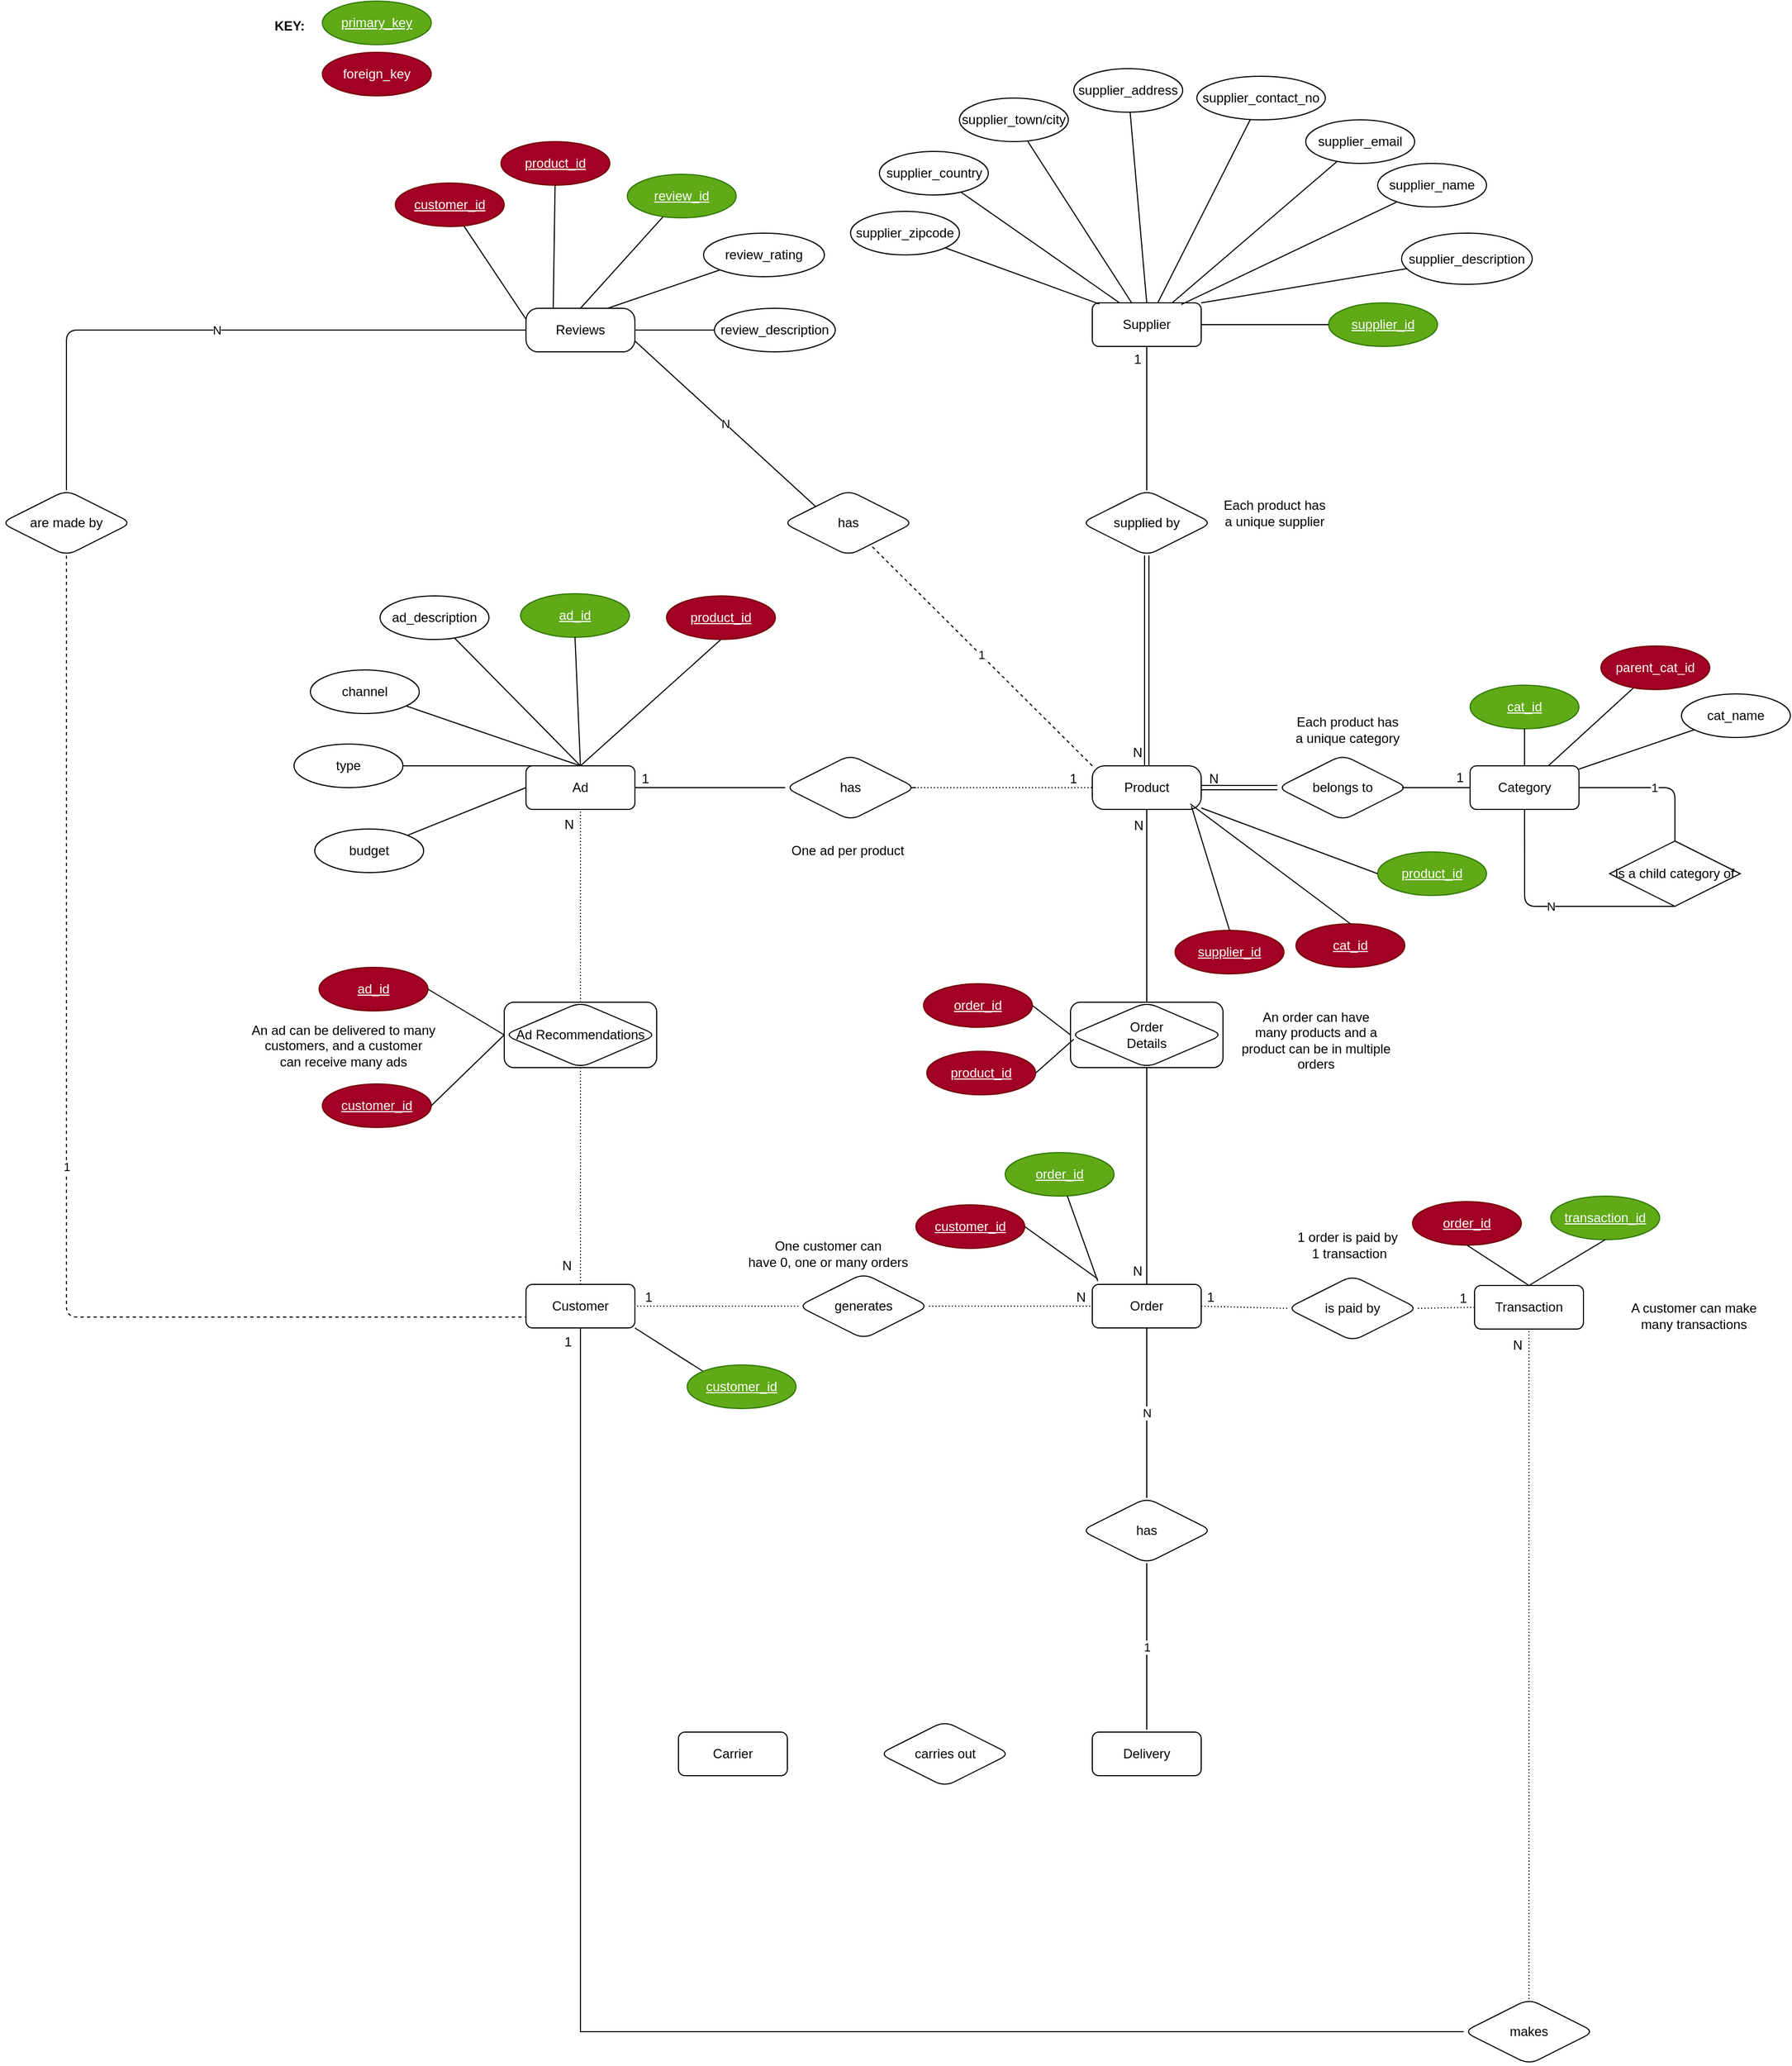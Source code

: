 <mxfile>
    <diagram id="CGE-V-YyImQBMw3J6Rf1" name="Page-1">
        <mxGraphModel dx="1618" dy="1218" grid="0" gridSize="13" guides="1" tooltips="1" connect="1" arrows="1" fold="1" page="0" pageScale="1" pageWidth="827" pageHeight="1169" math="0" shadow="0">
            <root>
                <mxCell id="0"/>
                <mxCell id="1" parent="0"/>
                <mxCell id="2" value="Customer" style="whiteSpace=wrap;html=1;align=center;rounded=1;" parent="1" vertex="1">
                    <mxGeometry x="-267" y="866" width="100" height="40" as="geometry"/>
                </mxCell>
                <mxCell id="192" value="1" style="edgeStyle=none;html=1;endArrow=none;endFill=0;exitX=0;exitY=0;exitDx=0;exitDy=0;dashed=1;" edge="1" parent="1" source="3" target="191">
                    <mxGeometry relative="1" as="geometry"/>
                </mxCell>
                <mxCell id="3" value="Product" style="whiteSpace=wrap;html=1;align=center;rounded=1;arcSize=28;" parent="1" vertex="1">
                    <mxGeometry x="253" y="390" width="100" height="40" as="geometry"/>
                </mxCell>
                <mxCell id="4" value="Order" style="whiteSpace=wrap;html=1;align=center;rounded=1;" parent="1" vertex="1">
                    <mxGeometry x="253" y="866" width="100" height="40" as="geometry"/>
                </mxCell>
                <mxCell id="6" value="Transaction" style="whiteSpace=wrap;html=1;align=center;rounded=1;" parent="1" vertex="1">
                    <mxGeometry x="604" y="867" width="100" height="40" as="geometry"/>
                </mxCell>
                <mxCell id="7" value="Supplier" style="whiteSpace=wrap;html=1;align=center;rounded=1;" parent="1" vertex="1">
                    <mxGeometry x="253" y="-35" width="100" height="40" as="geometry"/>
                </mxCell>
                <mxCell id="157" value="N" style="edgeStyle=none;html=1;entryX=0.5;entryY=1;entryDx=0;entryDy=0;endArrow=none;endFill=0;" edge="1" parent="1" source="8" target="155">
                    <mxGeometry relative="1" as="geometry">
                        <Array as="points">
                            <mxPoint x="650" y="519"/>
                        </Array>
                    </mxGeometry>
                </mxCell>
                <mxCell id="8" value="Category" style="whiteSpace=wrap;html=1;align=center;rounded=1;" parent="1" vertex="1">
                    <mxGeometry x="599.9" y="390" width="100" height="40" as="geometry"/>
                </mxCell>
                <mxCell id="9" value="Ad" style="whiteSpace=wrap;html=1;align=center;rounded=1;" parent="1" vertex="1">
                    <mxGeometry x="-267" y="390" width="100" height="40" as="geometry"/>
                </mxCell>
                <mxCell id="10" value="belongs to" style="shape=rhombus;perimeter=rhombusPerimeter;whiteSpace=wrap;html=1;align=center;rounded=1;" parent="1" vertex="1">
                    <mxGeometry x="423" y="380" width="120" height="60" as="geometry"/>
                </mxCell>
                <mxCell id="21" value="" style="endArrow=none;html=1;rounded=1;entryX=0;entryY=0.5;entryDx=0;entryDy=0;exitX=0.953;exitY=0.499;exitDx=0;exitDy=0;exitPerimeter=0;" parent="1" source="10" target="8" edge="1">
                    <mxGeometry relative="1" as="geometry">
                        <mxPoint x="540" y="344" as="sourcePoint"/>
                        <mxPoint x="697" y="440" as="targetPoint"/>
                    </mxGeometry>
                </mxCell>
                <mxCell id="22" value="1" style="resizable=0;html=1;align=right;verticalAlign=bottom;rounded=1;" parent="21" connectable="0" vertex="1">
                    <mxGeometry x="1" relative="1" as="geometry">
                        <mxPoint x="-5" as="offset"/>
                    </mxGeometry>
                </mxCell>
                <mxCell id="23" value="" style="endArrow=none;html=1;rounded=1;exitX=0;exitY=0.5;exitDx=0;exitDy=0;entryX=1;entryY=0.5;entryDx=0;entryDy=0;shape=link;" parent="1" source="10" target="3" edge="1">
                    <mxGeometry relative="1" as="geometry">
                        <mxPoint x="403" y="422" as="sourcePoint"/>
                        <mxPoint x="364" y="422" as="targetPoint"/>
                    </mxGeometry>
                </mxCell>
                <mxCell id="24" value="N" style="resizable=0;html=1;align=right;verticalAlign=bottom;rounded=1;" parent="23" connectable="0" vertex="1">
                    <mxGeometry x="1" relative="1" as="geometry">
                        <mxPoint x="16" as="offset"/>
                    </mxGeometry>
                </mxCell>
                <mxCell id="25" value="cat_id" style="ellipse;whiteSpace=wrap;html=1;align=center;fontStyle=4;rounded=1;fillColor=#60a917;fontColor=#ffffff;strokeColor=#2D7600;" parent="1" vertex="1">
                    <mxGeometry x="599.9" y="316" width="100" height="40" as="geometry"/>
                </mxCell>
                <mxCell id="28" value="" style="endArrow=none;html=1;rounded=0;entryX=0.5;entryY=0;entryDx=0;entryDy=0;exitX=0.5;exitY=1;exitDx=0;exitDy=0;" parent="1" source="25" target="8" edge="1">
                    <mxGeometry relative="1" as="geometry">
                        <mxPoint x="337.9" y="474" as="sourcePoint"/>
                        <mxPoint x="497.9" y="474" as="targetPoint"/>
                    </mxGeometry>
                </mxCell>
                <mxCell id="32" value="&lt;u&gt;cat_id&lt;/u&gt;" style="ellipse;whiteSpace=wrap;html=1;align=center;rounded=1;fillColor=#a20025;fontColor=#ffffff;strokeColor=#6F0000;" parent="1" vertex="1">
                    <mxGeometry x="440" y="535" width="100" height="40" as="geometry"/>
                </mxCell>
                <mxCell id="35" value="product_id" style="ellipse;whiteSpace=wrap;html=1;align=center;fontStyle=4;rounded=1;fillColor=#60a917;fontColor=#ffffff;strokeColor=#2D7600;" parent="1" vertex="1">
                    <mxGeometry x="515" y="469" width="100" height="40" as="geometry"/>
                </mxCell>
                <mxCell id="36" value="" style="endArrow=none;html=1;rounded=0;exitX=0;exitY=0.5;exitDx=0;exitDy=0;" parent="1" source="35" target="3" edge="1">
                    <mxGeometry relative="1" as="geometry">
                        <mxPoint x="346" y="422" as="sourcePoint"/>
                        <mxPoint x="219" y="410" as="targetPoint"/>
                    </mxGeometry>
                </mxCell>
                <mxCell id="41" value="" style="endArrow=none;html=1;rounded=0;exitX=0.5;exitY=0;exitDx=0;exitDy=0;" parent="1" source="32" edge="1">
                    <mxGeometry relative="1" as="geometry">
                        <mxPoint x="327" y="422" as="sourcePoint"/>
                        <mxPoint x="343" y="425" as="targetPoint"/>
                    </mxGeometry>
                </mxCell>
                <mxCell id="51" value="&lt;div&gt;Order&lt;/div&gt;&lt;div&gt;Details&lt;/div&gt;" style="shape=associativeEntity;whiteSpace=wrap;html=1;align=center;rounded=1;" parent="1" vertex="1">
                    <mxGeometry x="233" y="607" width="140" height="60" as="geometry"/>
                </mxCell>
                <mxCell id="52" value="product_id" style="ellipse;whiteSpace=wrap;html=1;align=center;fontStyle=4;rounded=1;fillColor=#a20025;fontColor=#ffffff;strokeColor=#6F0000;" parent="1" vertex="1">
                    <mxGeometry x="101" y="652" width="100" height="40" as="geometry"/>
                </mxCell>
                <mxCell id="53" value="&lt;div&gt;order_id&lt;/div&gt;" style="ellipse;whiteSpace=wrap;html=1;align=center;fontStyle=4;rounded=1;fillColor=#a20025;fontColor=#ffffff;strokeColor=#6F0000;" parent="1" vertex="1">
                    <mxGeometry x="98" y="590" width="100" height="40" as="geometry"/>
                </mxCell>
                <mxCell id="56" value="" style="endArrow=none;html=1;rounded=0;entryX=0.5;entryY=0;entryDx=0;entryDy=0;exitX=0.5;exitY=1;exitDx=0;exitDy=0;" parent="1" source="51" target="4" edge="1">
                    <mxGeometry relative="1" as="geometry">
                        <mxPoint x="303" y="753" as="sourcePoint"/>
                        <mxPoint x="316" y="821" as="targetPoint"/>
                    </mxGeometry>
                </mxCell>
                <mxCell id="57" value="N" style="resizable=0;html=1;align=right;verticalAlign=bottom;rounded=1;" parent="56" connectable="0" vertex="1">
                    <mxGeometry x="1" relative="1" as="geometry">
                        <mxPoint x="-4" y="-4" as="offset"/>
                    </mxGeometry>
                </mxCell>
                <mxCell id="58" value="" style="endArrow=none;html=1;rounded=0;entryX=1;entryY=0.5;entryDx=0;entryDy=0;exitX=0;exitY=0.5;exitDx=0;exitDy=0;" parent="1" source="51" target="53" edge="1">
                    <mxGeometry relative="1" as="geometry">
                        <mxPoint x="156" y="586" as="sourcePoint"/>
                        <mxPoint x="316" y="586" as="targetPoint"/>
                    </mxGeometry>
                </mxCell>
                <mxCell id="59" value="" style="endArrow=none;html=1;rounded=0;entryX=1;entryY=0.5;entryDx=0;entryDy=0;" parent="1" target="52" edge="1">
                    <mxGeometry relative="1" as="geometry">
                        <mxPoint x="236" y="641" as="sourcePoint"/>
                        <mxPoint x="316" y="672" as="targetPoint"/>
                    </mxGeometry>
                </mxCell>
                <mxCell id="60" value="&lt;div&gt;order_id&lt;/div&gt;" style="ellipse;whiteSpace=wrap;html=1;align=center;fontStyle=4;rounded=1;fillColor=#60a917;fontColor=#ffffff;strokeColor=#2D7600;" parent="1" vertex="1">
                    <mxGeometry x="173" y="745" width="100" height="40" as="geometry"/>
                </mxCell>
                <mxCell id="61" value="" style="endArrow=none;html=1;rounded=0;" parent="1" target="60" edge="1">
                    <mxGeometry relative="1" as="geometry">
                        <mxPoint x="258" y="863" as="sourcePoint"/>
                        <mxPoint x="298" y="998.67" as="targetPoint"/>
                    </mxGeometry>
                </mxCell>
                <mxCell id="62" value="" style="endArrow=none;html=1;rounded=0;entryX=1;entryY=0.5;entryDx=0;entryDy=0;" parent="1" target="64" edge="1">
                    <mxGeometry relative="1" as="geometry">
                        <mxPoint x="258" y="861" as="sourcePoint"/>
                        <mxPoint x="214" y="845" as="targetPoint"/>
                    </mxGeometry>
                </mxCell>
                <mxCell id="63" value="&lt;div&gt;One customer can&lt;/div&gt;&lt;div&gt;have 0, one or many orders&lt;br&gt;&lt;/div&gt;" style="text;html=1;align=center;verticalAlign=middle;resizable=0;points=[];autosize=1;strokeColor=none;fillColor=none;" parent="1" vertex="1">
                    <mxGeometry x="-74" y="817" width="167" height="41" as="geometry"/>
                </mxCell>
                <mxCell id="64" value="&lt;div&gt;customer_id&lt;/div&gt;" style="ellipse;whiteSpace=wrap;html=1;align=center;fontStyle=4;rounded=1;fillColor=#a20025;fontColor=#ffffff;strokeColor=#6F0000;" parent="1" vertex="1">
                    <mxGeometry x="91" y="793" width="100" height="40" as="geometry"/>
                </mxCell>
                <mxCell id="66" value="supplied by" style="shape=rhombus;perimeter=rhombusPerimeter;whiteSpace=wrap;html=1;align=center;rounded=1;" parent="1" vertex="1">
                    <mxGeometry x="243" y="137" width="120" height="60" as="geometry"/>
                </mxCell>
                <mxCell id="67" value="" style="endArrow=none;html=1;rounded=1;entryX=0.5;entryY=1;entryDx=0;entryDy=0;exitX=0.5;exitY=0;exitDx=0;exitDy=0;" parent="1" source="66" target="7" edge="1">
                    <mxGeometry relative="1" as="geometry">
                        <mxPoint x="515" y="263" as="sourcePoint"/>
                        <mxPoint x="564.64" y="329" as="targetPoint"/>
                    </mxGeometry>
                </mxCell>
                <mxCell id="68" value="1" style="resizable=0;html=1;align=right;verticalAlign=bottom;rounded=1;" parent="67" connectable="0" vertex="1">
                    <mxGeometry x="1" relative="1" as="geometry">
                        <mxPoint x="-5" y="20" as="offset"/>
                    </mxGeometry>
                </mxCell>
                <mxCell id="69" value="" style="endArrow=none;html=1;rounded=1;exitX=0.5;exitY=1;exitDx=0;exitDy=0;entryX=0.5;entryY=0;entryDx=0;entryDy=0;shape=link;" parent="1" source="66" target="3" edge="1">
                    <mxGeometry relative="1" as="geometry">
                        <mxPoint x="385" y="313" as="sourcePoint"/>
                        <mxPoint x="335" y="301" as="targetPoint"/>
                    </mxGeometry>
                </mxCell>
                <mxCell id="70" value="N" style="resizable=0;html=1;align=right;verticalAlign=bottom;rounded=1;" parent="69" connectable="0" vertex="1">
                    <mxGeometry x="1" relative="1" as="geometry">
                        <mxPoint x="-4" y="-4" as="offset"/>
                    </mxGeometry>
                </mxCell>
                <mxCell id="71" value="supplier_id" style="ellipse;whiteSpace=wrap;html=1;align=center;fontStyle=4;rounded=1;fillColor=#60a917;fontColor=#ffffff;strokeColor=#2D7600;" parent="1" vertex="1">
                    <mxGeometry x="470" y="-35" width="100" height="40" as="geometry"/>
                </mxCell>
                <mxCell id="72" value="" style="endArrow=none;html=1;rounded=0;entryX=0;entryY=0.5;entryDx=0;entryDy=0;exitX=1;exitY=0.5;exitDx=0;exitDy=0;" parent="1" source="7" target="71" edge="1">
                    <mxGeometry relative="1" as="geometry">
                        <mxPoint x="373" y="162" as="sourcePoint"/>
                        <mxPoint x="331" y="172" as="targetPoint"/>
                    </mxGeometry>
                </mxCell>
                <mxCell id="73" value="Each product has&lt;br&gt; a unique supplier" style="text;html=1;align=center;verticalAlign=middle;resizable=0;points=[];autosize=1;strokeColor=none;fillColor=none;" parent="1" vertex="1">
                    <mxGeometry x="363" y="137" width="114" height="41" as="geometry"/>
                </mxCell>
                <mxCell id="74" value="generates" style="shape=rhombus;perimeter=rhombusPerimeter;whiteSpace=wrap;html=1;align=center;rounded=1;" parent="1" vertex="1">
                    <mxGeometry x="-17" y="856" width="120" height="60" as="geometry"/>
                </mxCell>
                <mxCell id="75" value="" style="endArrow=none;html=1;rounded=0;exitX=1;exitY=1;exitDx=0;exitDy=0;entryX=0;entryY=0;entryDx=0;entryDy=0;" parent="1" source="2" target="76" edge="1">
                    <mxGeometry relative="1" as="geometry">
                        <mxPoint x="-110" y="880.67" as="sourcePoint"/>
                        <mxPoint x="-110" y="918.34" as="targetPoint"/>
                    </mxGeometry>
                </mxCell>
                <mxCell id="76" value="&lt;div&gt;customer_id&lt;/div&gt;" style="ellipse;whiteSpace=wrap;html=1;align=center;fontStyle=4;rounded=1;fillColor=#60a917;fontColor=#ffffff;strokeColor=#2D7600;" parent="1" vertex="1">
                    <mxGeometry x="-119" y="940" width="100" height="40" as="geometry"/>
                </mxCell>
                <mxCell id="77" value="Each product has&lt;br&gt; a unique category" style="text;html=1;align=center;verticalAlign=middle;resizable=0;points=[];autosize=1;strokeColor=none;fillColor=none;" parent="1" vertex="1">
                    <mxGeometry x="429" y="336" width="115" height="41" as="geometry"/>
                </mxCell>
                <mxCell id="78" value="" style="endArrow=none;html=1;rounded=0;dashed=1;dashPattern=1 2;entryX=1;entryY=0.5;entryDx=0;entryDy=0;exitX=0;exitY=0.5;exitDx=0;exitDy=0;" parent="1" source="74" target="2" edge="1">
                    <mxGeometry relative="1" as="geometry">
                        <mxPoint x="120" y="634.67" as="sourcePoint"/>
                        <mxPoint x="280" y="634.67" as="targetPoint"/>
                    </mxGeometry>
                </mxCell>
                <mxCell id="79" value="1" style="resizable=0;html=1;align=right;verticalAlign=bottom;" parent="78" connectable="0" vertex="1">
                    <mxGeometry x="1" relative="1" as="geometry">
                        <mxPoint x="16" as="offset"/>
                    </mxGeometry>
                </mxCell>
                <mxCell id="80" value="" style="endArrow=none;html=1;rounded=0;dashed=1;dashPattern=1 2;exitX=1;exitY=0.5;exitDx=0;exitDy=0;entryX=0;entryY=0.5;entryDx=0;entryDy=0;" parent="1" source="74" target="4" edge="1">
                    <mxGeometry relative="1" as="geometry">
                        <mxPoint x="120" y="686.67" as="sourcePoint"/>
                        <mxPoint x="280" y="686.67" as="targetPoint"/>
                    </mxGeometry>
                </mxCell>
                <mxCell id="81" value="N" style="resizable=0;html=1;align=right;verticalAlign=bottom;" parent="80" connectable="0" vertex="1">
                    <mxGeometry x="1" relative="1" as="geometry">
                        <mxPoint x="-6" as="offset"/>
                    </mxGeometry>
                </mxCell>
                <mxCell id="82" value="" style="endArrow=none;html=1;rounded=0;entryX=0.5;entryY=1;entryDx=0;entryDy=0;exitX=0.5;exitY=0;exitDx=0;exitDy=0;" parent="1" source="51" target="3" edge="1">
                    <mxGeometry relative="1" as="geometry">
                        <mxPoint x="180" y="582" as="sourcePoint"/>
                        <mxPoint x="340" y="582" as="targetPoint"/>
                    </mxGeometry>
                </mxCell>
                <mxCell id="83" value="N" style="resizable=0;html=1;align=right;verticalAlign=bottom;" parent="82" connectable="0" vertex="1">
                    <mxGeometry x="1" relative="1" as="geometry">
                        <mxPoint x="-3" y="23" as="offset"/>
                    </mxGeometry>
                </mxCell>
                <mxCell id="86" value="&lt;div&gt;An order can have&lt;/div&gt;&lt;div&gt;many products and a&lt;/div&gt;&lt;div&gt;product can be in multiple&lt;/div&gt;&lt;div&gt;orders&lt;br&gt;&lt;/div&gt;" style="text;html=1;align=center;verticalAlign=middle;resizable=0;points=[];autosize=1;strokeColor=none;fillColor=none;" parent="1" vertex="1">
                    <mxGeometry x="378" y="607" width="159" height="70" as="geometry"/>
                </mxCell>
                <mxCell id="87" value="supplier_id" style="ellipse;whiteSpace=wrap;html=1;align=center;fontStyle=4;rounded=1;fillColor=#a20025;fontColor=#ffffff;strokeColor=#6F0000;" parent="1" vertex="1">
                    <mxGeometry x="329" y="541" width="100" height="40" as="geometry"/>
                </mxCell>
                <mxCell id="88" value="" style="endArrow=none;html=1;rounded=0;exitX=0.5;exitY=0;exitDx=0;exitDy=0;" parent="1" source="87" edge="1">
                    <mxGeometry relative="1" as="geometry">
                        <mxPoint x="346" y="546" as="sourcePoint"/>
                        <mxPoint x="344" y="427" as="targetPoint"/>
                    </mxGeometry>
                </mxCell>
                <mxCell id="89" value="is paid by" style="shape=rhombus;perimeter=rhombusPerimeter;whiteSpace=wrap;html=1;align=center;rounded=1;" parent="1" vertex="1">
                    <mxGeometry x="432" y="858" width="120" height="60" as="geometry"/>
                </mxCell>
                <mxCell id="90" value="" style="endArrow=none;html=1;rounded=0;dashed=1;dashPattern=1 2;entryX=0;entryY=0.5;entryDx=0;entryDy=0;exitX=1;exitY=0.5;exitDx=0;exitDy=0;" parent="1" source="89" target="6" edge="1">
                    <mxGeometry relative="1" as="geometry">
                        <mxPoint x="502" y="750" as="sourcePoint"/>
                        <mxPoint x="662" y="750" as="targetPoint"/>
                    </mxGeometry>
                </mxCell>
                <mxCell id="91" value="1" style="resizable=0;html=1;align=right;verticalAlign=bottom;" parent="90" connectable="0" vertex="1">
                    <mxGeometry x="1" relative="1" as="geometry">
                        <mxPoint x="-6" as="offset"/>
                    </mxGeometry>
                </mxCell>
                <mxCell id="92" value="" style="endArrow=none;html=1;rounded=0;dashed=1;dashPattern=1 2;exitX=0;exitY=0.5;exitDx=0;exitDy=0;entryX=1;entryY=0.5;entryDx=0;entryDy=0;" parent="1" source="89" target="4" edge="1">
                    <mxGeometry relative="1" as="geometry">
                        <mxPoint x="551" y="662" as="sourcePoint"/>
                        <mxPoint x="711" y="662" as="targetPoint"/>
                    </mxGeometry>
                </mxCell>
                <mxCell id="93" value="1" style="resizable=0;html=1;align=right;verticalAlign=bottom;" parent="92" connectable="0" vertex="1">
                    <mxGeometry x="1" relative="1" as="geometry">
                        <mxPoint x="12" as="offset"/>
                    </mxGeometry>
                </mxCell>
                <mxCell id="94" value="transaction_id" style="ellipse;whiteSpace=wrap;html=1;align=center;fontStyle=4;rounded=1;fillColor=#60a917;fontColor=#ffffff;strokeColor=#2D7600;" parent="1" vertex="1">
                    <mxGeometry x="674" y="785" width="100" height="40" as="geometry"/>
                </mxCell>
                <mxCell id="95" value="" style="endArrow=none;html=1;rounded=0;exitX=0.5;exitY=1;exitDx=0;exitDy=0;entryX=0.5;entryY=0;entryDx=0;entryDy=0;" parent="1" source="94" target="6" edge="1">
                    <mxGeometry relative="1" as="geometry">
                        <mxPoint x="1000" y="787" as="sourcePoint"/>
                        <mxPoint x="907" y="651" as="targetPoint"/>
                    </mxGeometry>
                </mxCell>
                <mxCell id="99" value="&lt;div&gt;1 order is paid by&lt;/div&gt;&lt;div&gt;&amp;nbsp;1 transaction&lt;/div&gt;" style="text;html=1;align=center;verticalAlign=middle;resizable=0;points=[];autosize=1;strokeColor=none;fillColor=none;" parent="1" vertex="1">
                    <mxGeometry x="430.5" y="809" width="112" height="41" as="geometry"/>
                </mxCell>
                <mxCell id="106" value="" style="endArrow=none;html=1;rounded=0;dashed=1;dashPattern=1 2;entryX=0.5;entryY=1;entryDx=0;entryDy=0;exitX=0.5;exitY=0;exitDx=0;exitDy=0;" parent="1" target="9" edge="1" source="129">
                    <mxGeometry relative="1" as="geometry">
                        <mxPoint x="-94" y="543" as="sourcePoint"/>
                        <mxPoint x="245" y="501" as="targetPoint"/>
                    </mxGeometry>
                </mxCell>
                <mxCell id="107" value="N" style="resizable=0;html=1;align=right;verticalAlign=bottom;" parent="106" connectable="0" vertex="1">
                    <mxGeometry x="1" relative="1" as="geometry">
                        <mxPoint x="-6" y="22" as="offset"/>
                    </mxGeometry>
                </mxCell>
                <mxCell id="108" value="&lt;u&gt;ad_id&lt;/u&gt;" style="ellipse;whiteSpace=wrap;html=1;align=center;rounded=1;fillColor=#60a917;fontColor=#ffffff;strokeColor=#2D7600;" parent="1" vertex="1">
                    <mxGeometry x="-272" y="232" width="100" height="40" as="geometry"/>
                </mxCell>
                <mxCell id="111" value="" style="endArrow=none;html=1;rounded=0;exitX=0.5;exitY=1;exitDx=0;exitDy=0;entryX=0.5;entryY=0;entryDx=0;entryDy=0;" parent="1" source="108" target="9" edge="1">
                    <mxGeometry relative="1" as="geometry">
                        <mxPoint x="-12" y="362" as="sourcePoint"/>
                        <mxPoint x="-86" y="350.0" as="targetPoint"/>
                    </mxGeometry>
                </mxCell>
                <mxCell id="112" value="" style="endArrow=none;html=1;rounded=0;dashed=1;dashPattern=1 2;entryX=0.5;entryY=0;entryDx=0;entryDy=0;exitX=0.5;exitY=1;exitDx=0;exitDy=0;" parent="1" target="2" edge="1" source="129">
                    <mxGeometry relative="1" as="geometry">
                        <mxPoint x="-217" y="721" as="sourcePoint"/>
                        <mxPoint x="245" y="642" as="targetPoint"/>
                    </mxGeometry>
                </mxCell>
                <mxCell id="113" value="N" style="resizable=0;html=1;align=right;verticalAlign=bottom;" parent="112" connectable="0" vertex="1">
                    <mxGeometry x="1" relative="1" as="geometry">
                        <mxPoint x="-8" y="-9" as="offset"/>
                    </mxGeometry>
                </mxCell>
                <mxCell id="119" value="" style="endArrow=none;html=1;rounded=0;dashed=1;dashPattern=1 2;entryX=0;entryY=0.5;entryDx=0;entryDy=0;exitX=0.938;exitY=0.5;exitDx=0;exitDy=0;exitPerimeter=0;" parent="1" source="114" target="3" edge="1">
                    <mxGeometry relative="1" as="geometry">
                        <mxPoint x="102" y="378" as="sourcePoint"/>
                        <mxPoint x="262" y="378" as="targetPoint"/>
                    </mxGeometry>
                </mxCell>
                <mxCell id="120" value="1" style="resizable=0;html=1;align=right;verticalAlign=bottom;" parent="119" connectable="0" vertex="1">
                    <mxGeometry x="1" relative="1" as="geometry">
                        <mxPoint x="-14" as="offset"/>
                    </mxGeometry>
                </mxCell>
                <mxCell id="121" value="" style="endArrow=none;html=1;rounded=0;entryX=1;entryY=0.5;entryDx=0;entryDy=0;startArrow=none;" parent="1" source="114" target="9" edge="1">
                    <mxGeometry relative="1" as="geometry">
                        <mxPoint x="48" y="411" as="sourcePoint"/>
                        <mxPoint x="266" y="423.0" as="targetPoint"/>
                    </mxGeometry>
                </mxCell>
                <mxCell id="122" value="1" style="resizable=0;html=1;align=right;verticalAlign=bottom;" parent="121" connectable="0" vertex="1">
                    <mxGeometry x="1" relative="1" as="geometry">
                        <mxPoint x="13" as="offset"/>
                    </mxGeometry>
                </mxCell>
                <mxCell id="123" value="One ad per product" style="text;html=1;align=center;verticalAlign=middle;resizable=0;points=[];autosize=1;strokeColor=none;fillColor=none;" parent="1" vertex="1">
                    <mxGeometry x="-34" y="455" width="123" height="26" as="geometry"/>
                </mxCell>
                <mxCell id="124" value="&lt;div&gt;An ad can be delivered to many&lt;/div&gt;&lt;div&gt;customers, and a customer&lt;/div&gt;&lt;div&gt;can receive many ads&lt;br&gt;&lt;/div&gt;" style="text;html=1;align=center;verticalAlign=middle;resizable=0;points=[];autosize=1;strokeColor=none;fillColor=none;" parent="1" vertex="1">
                    <mxGeometry x="-529" y="619" width="188" height="55" as="geometry"/>
                </mxCell>
                <mxCell id="125" value="makes" style="shape=rhombus;perimeter=rhombusPerimeter;whiteSpace=wrap;html=1;align=center;rounded=1;" parent="1" vertex="1">
                    <mxGeometry x="594" y="1522" width="120" height="60" as="geometry"/>
                </mxCell>
                <mxCell id="129" value="&lt;div&gt;Ad Recommendations&lt;/div&gt;" style="shape=associativeEntity;whiteSpace=wrap;html=1;align=center;rounded=1;" parent="1" vertex="1">
                    <mxGeometry x="-287" y="607" width="140" height="60" as="geometry"/>
                </mxCell>
                <mxCell id="130" value="customer_id" style="ellipse;whiteSpace=wrap;html=1;align=center;fontStyle=4;rounded=1;fillColor=#a20025;fontColor=#ffffff;strokeColor=#6F0000;" parent="1" vertex="1">
                    <mxGeometry x="-454" y="682" width="100" height="40" as="geometry"/>
                </mxCell>
                <mxCell id="131" value="&lt;div&gt;ad_id&lt;/div&gt;" style="ellipse;whiteSpace=wrap;html=1;align=center;fontStyle=4;rounded=1;fillColor=#a20025;fontColor=#ffffff;strokeColor=#6F0000;" parent="1" vertex="1">
                    <mxGeometry x="-457" y="575" width="100" height="40" as="geometry"/>
                </mxCell>
                <mxCell id="134" value="" style="endArrow=none;html=1;rounded=0;exitX=1;exitY=0.5;exitDx=0;exitDy=0;entryX=0;entryY=0.5;entryDx=0;entryDy=0;" parent="1" source="131" target="129" edge="1">
                    <mxGeometry relative="1" as="geometry">
                        <mxPoint x="-166" y="553" as="sourcePoint"/>
                        <mxPoint x="-6" y="553" as="targetPoint"/>
                    </mxGeometry>
                </mxCell>
                <mxCell id="135" value="" style="endArrow=none;html=1;rounded=0;exitX=1;exitY=0.5;exitDx=0;exitDy=0;entryX=0;entryY=0.5;entryDx=0;entryDy=0;" parent="1" source="130" target="129" edge="1">
                    <mxGeometry relative="1" as="geometry">
                        <mxPoint x="-179.0" y="562.0" as="sourcePoint"/>
                        <mxPoint x="-150.5" y="588" as="targetPoint"/>
                    </mxGeometry>
                </mxCell>
                <mxCell id="136" value="&lt;div&gt;A customer can make&lt;/div&gt;&lt;div&gt;many transactions&lt;br&gt;&lt;/div&gt;" style="text;html=1;align=center;verticalAlign=middle;resizable=0;points=[];autosize=1;strokeColor=none;fillColor=none;" parent="1" vertex="1">
                    <mxGeometry x="736" y="874" width="137" height="41" as="geometry"/>
                </mxCell>
                <mxCell id="141" value="product_id" style="ellipse;whiteSpace=wrap;html=1;align=center;fontStyle=4;rounded=1;fillColor=#a20025;fontColor=#ffffff;strokeColor=#6F0000;" parent="1" vertex="1">
                    <mxGeometry x="-138" y="234" width="100" height="40" as="geometry"/>
                </mxCell>
                <mxCell id="142" value="" style="endArrow=none;html=1;rounded=0;entryX=0.5;entryY=1;entryDx=0;entryDy=0;exitX=0.5;exitY=0;exitDx=0;exitDy=0;" parent="1" source="9" target="141" edge="1">
                    <mxGeometry relative="1" as="geometry">
                        <mxPoint x="230" y="511" as="sourcePoint"/>
                        <mxPoint x="390" y="511" as="targetPoint"/>
                    </mxGeometry>
                </mxCell>
                <mxCell id="143" value="" style="endArrow=none;html=1;rounded=0;dashed=1;dashPattern=1 2;entryX=0.5;entryY=1;entryDx=0;entryDy=0;exitX=0.5;exitY=0;exitDx=0;exitDy=0;" parent="1" source="125" target="6" edge="1">
                    <mxGeometry relative="1" as="geometry">
                        <mxPoint x="201" y="826" as="sourcePoint"/>
                        <mxPoint x="361" y="826" as="targetPoint"/>
                    </mxGeometry>
                </mxCell>
                <mxCell id="144" value="N" style="resizable=0;html=1;align=right;verticalAlign=bottom;" parent="143" connectable="0" vertex="1">
                    <mxGeometry x="1" relative="1" as="geometry">
                        <mxPoint x="-6" y="23" as="offset"/>
                    </mxGeometry>
                </mxCell>
                <mxCell id="145" value="" style="endArrow=none;html=1;rounded=0;entryX=0.5;entryY=1;entryDx=0;entryDy=0;exitX=0;exitY=0.5;exitDx=0;exitDy=0;" parent="1" source="125" target="2" edge="1">
                    <mxGeometry relative="1" as="geometry">
                        <mxPoint x="657" y="978" as="sourcePoint"/>
                        <mxPoint x="383" y="754" as="targetPoint"/>
                        <Array as="points">
                            <mxPoint x="-217" y="1552"/>
                        </Array>
                    </mxGeometry>
                </mxCell>
                <mxCell id="146" value="1" style="resizable=0;html=1;align=right;verticalAlign=bottom;" parent="145" connectable="0" vertex="1">
                    <mxGeometry x="1" relative="1" as="geometry">
                        <mxPoint x="-8" y="21" as="offset"/>
                    </mxGeometry>
                </mxCell>
                <mxCell id="148" value="order_id" style="ellipse;whiteSpace=wrap;html=1;align=center;fontStyle=4;rounded=1;fillColor=#a20025;fontColor=#ffffff;strokeColor=#6F0000;" parent="1" vertex="1">
                    <mxGeometry x="547" y="790" width="100" height="40" as="geometry"/>
                </mxCell>
                <mxCell id="150" value="" style="endArrow=none;html=1;rounded=0;entryX=0.5;entryY=0;entryDx=0;entryDy=0;exitX=0.5;exitY=1;exitDx=0;exitDy=0;" parent="1" source="148" target="6" edge="1">
                    <mxGeometry relative="1" as="geometry">
                        <mxPoint x="335" y="792" as="sourcePoint"/>
                        <mxPoint x="495" y="792" as="targetPoint"/>
                    </mxGeometry>
                </mxCell>
                <mxCell id="152" style="edgeStyle=none;html=1;endArrow=none;endFill=0;" edge="1" parent="1" source="151" target="8">
                    <mxGeometry relative="1" as="geometry"/>
                </mxCell>
                <mxCell id="151" value="parent_cat_id" style="ellipse;whiteSpace=wrap;html=1;align=center;fontStyle=0;rounded=1;fillColor=#a20025;fontColor=#ffffff;strokeColor=#6F0000;" vertex="1" parent="1">
                    <mxGeometry x="720" y="280" width="100" height="40" as="geometry"/>
                </mxCell>
                <mxCell id="154" style="edgeStyle=none;html=1;endArrow=none;endFill=0;" edge="1" parent="1" source="153" target="8">
                    <mxGeometry relative="1" as="geometry"/>
                </mxCell>
                <mxCell id="153" value="cat_name" style="ellipse;whiteSpace=wrap;html=1;align=center;fontStyle=0;rounded=1;" vertex="1" parent="1">
                    <mxGeometry x="794" y="324" width="100" height="40" as="geometry"/>
                </mxCell>
                <mxCell id="156" value="1" style="edgeStyle=none;html=1;entryX=1;entryY=0.5;entryDx=0;entryDy=0;endArrow=none;endFill=0;" edge="1" parent="1" source="155" target="8">
                    <mxGeometry relative="1" as="geometry">
                        <Array as="points">
                            <mxPoint x="788" y="410"/>
                        </Array>
                    </mxGeometry>
                </mxCell>
                <mxCell id="155" value="is a child category of" style="shape=rhombus;perimeter=rhombusPerimeter;whiteSpace=wrap;html=1;align=center;" vertex="1" parent="1">
                    <mxGeometry x="728" y="459" width="120" height="60" as="geometry"/>
                </mxCell>
                <mxCell id="158" value="primary_key" style="ellipse;whiteSpace=wrap;html=1;align=center;fontStyle=4;rounded=1;fillColor=#60a917;fontColor=#ffffff;strokeColor=#2D7600;" vertex="1" parent="1">
                    <mxGeometry x="-454" y="-312" width="100" height="40" as="geometry"/>
                </mxCell>
                <mxCell id="159" value="foreign_key" style="ellipse;whiteSpace=wrap;html=1;align=center;fontStyle=0;rounded=1;fillColor=#a20025;fontColor=#ffffff;strokeColor=#6F0000;" vertex="1" parent="1">
                    <mxGeometry x="-454" y="-265" width="100" height="40" as="geometry"/>
                </mxCell>
                <mxCell id="161" value="KEY:" style="text;html=1;strokeColor=none;fillColor=none;align=center;verticalAlign=middle;whiteSpace=wrap;rounded=0;fontStyle=1" vertex="1" parent="1">
                    <mxGeometry x="-514" y="-304" width="60" height="30" as="geometry"/>
                </mxCell>
                <mxCell id="165" style="edgeStyle=none;html=1;entryX=0.5;entryY=0;entryDx=0;entryDy=0;endArrow=none;endFill=0;" edge="1" parent="1" source="162" target="9">
                    <mxGeometry relative="1" as="geometry"/>
                </mxCell>
                <mxCell id="162" value="ad_description" style="ellipse;whiteSpace=wrap;html=1;align=center;fontStyle=0;rounded=1;" vertex="1" parent="1">
                    <mxGeometry x="-401" y="234" width="100" height="40" as="geometry"/>
                </mxCell>
                <mxCell id="166" style="edgeStyle=none;html=1;entryX=0.5;entryY=0;entryDx=0;entryDy=0;endArrow=none;endFill=0;" edge="1" parent="1" source="163" target="9">
                    <mxGeometry relative="1" as="geometry"/>
                </mxCell>
                <mxCell id="163" value="channel" style="ellipse;whiteSpace=wrap;html=1;align=center;fontStyle=0;rounded=1;" vertex="1" parent="1">
                    <mxGeometry x="-465" y="302" width="100" height="40" as="geometry"/>
                </mxCell>
                <mxCell id="169" style="edgeStyle=none;html=1;entryX=0.5;entryY=0;entryDx=0;entryDy=0;endArrow=none;endFill=0;" edge="1" parent="1" source="167" target="9">
                    <mxGeometry relative="1" as="geometry"/>
                </mxCell>
                <mxCell id="167" value="type" style="ellipse;whiteSpace=wrap;html=1;align=center;fontStyle=0;rounded=1;" vertex="1" parent="1">
                    <mxGeometry x="-480" y="370" width="100" height="40" as="geometry"/>
                </mxCell>
                <mxCell id="170" style="edgeStyle=none;html=1;entryX=0;entryY=0.5;entryDx=0;entryDy=0;endArrow=none;endFill=0;" edge="1" parent="1" source="168" target="9">
                    <mxGeometry relative="1" as="geometry"/>
                </mxCell>
                <mxCell id="168" value="budget" style="ellipse;whiteSpace=wrap;html=1;align=center;fontStyle=0;rounded=1;" vertex="1" parent="1">
                    <mxGeometry x="-461" y="448" width="100" height="40" as="geometry"/>
                </mxCell>
                <mxCell id="174" style="edgeStyle=none;html=1;entryX=1;entryY=0;entryDx=0;entryDy=0;endArrow=none;endFill=0;" edge="1" parent="1" source="171" target="7">
                    <mxGeometry relative="1" as="geometry"/>
                </mxCell>
                <mxCell id="171" value="supplier_description" style="ellipse;whiteSpace=wrap;html=1;fontSize=12;" vertex="1" parent="1">
                    <mxGeometry x="537" y="-99" width="120" height="47" as="geometry"/>
                </mxCell>
                <mxCell id="175" style="edgeStyle=none;html=1;entryX=0.817;entryY=0.039;entryDx=0;entryDy=0;entryPerimeter=0;endArrow=none;endFill=0;" edge="1" parent="1" source="173" target="7">
                    <mxGeometry relative="1" as="geometry"/>
                </mxCell>
                <mxCell id="173" value="supplier_name" style="ellipse;whiteSpace=wrap;html=1;align=center;fontStyle=0;rounded=1;" vertex="1" parent="1">
                    <mxGeometry x="515" y="-163" width="100" height="40" as="geometry"/>
                </mxCell>
                <mxCell id="178" style="edgeStyle=none;html=1;endArrow=none;endFill=0;" edge="1" parent="1" source="176" target="7">
                    <mxGeometry relative="1" as="geometry"/>
                </mxCell>
                <mxCell id="176" value="supplier_email" style="ellipse;whiteSpace=wrap;html=1;align=center;fontStyle=0;rounded=1;" vertex="1" parent="1">
                    <mxGeometry x="449" y="-203" width="100" height="40" as="geometry"/>
                </mxCell>
                <mxCell id="179" style="edgeStyle=none;html=1;endArrow=none;endFill=0;" edge="1" parent="1" source="177" target="7">
                    <mxGeometry relative="1" as="geometry"/>
                </mxCell>
                <mxCell id="177" value="supplier_contact_no" style="ellipse;whiteSpace=wrap;html=1;align=center;fontStyle=0;rounded=1;" vertex="1" parent="1">
                    <mxGeometry x="349" y="-243" width="118" height="40" as="geometry"/>
                </mxCell>
                <mxCell id="181" style="edgeStyle=none;html=1;entryX=0.5;entryY=0;entryDx=0;entryDy=0;endArrow=none;endFill=0;" edge="1" parent="1" source="180" target="7">
                    <mxGeometry relative="1" as="geometry"/>
                </mxCell>
                <mxCell id="180" value="supplier_address" style="ellipse;whiteSpace=wrap;html=1;align=center;fontStyle=0;rounded=1;" vertex="1" parent="1">
                    <mxGeometry x="236" y="-250" width="100" height="40" as="geometry"/>
                </mxCell>
                <mxCell id="184" style="edgeStyle=none;html=1;entryX=0.365;entryY=0.012;entryDx=0;entryDy=0;entryPerimeter=0;endArrow=none;endFill=0;" edge="1" parent="1" source="182" target="7">
                    <mxGeometry relative="1" as="geometry"/>
                </mxCell>
                <mxCell id="182" value="supplier_town/city" style="ellipse;whiteSpace=wrap;html=1;align=center;fontStyle=0;rounded=1;" vertex="1" parent="1">
                    <mxGeometry x="131" y="-223" width="100" height="40" as="geometry"/>
                </mxCell>
                <mxCell id="186" style="edgeStyle=none;html=1;entryX=0.25;entryY=0;entryDx=0;entryDy=0;endArrow=none;endFill=0;" edge="1" parent="1" source="183" target="7">
                    <mxGeometry relative="1" as="geometry"/>
                </mxCell>
                <mxCell id="183" value="supplier_country" style="ellipse;whiteSpace=wrap;html=1;align=center;fontStyle=0;rounded=1;" vertex="1" parent="1">
                    <mxGeometry x="57.5" y="-174" width="100" height="40" as="geometry"/>
                </mxCell>
                <mxCell id="187" style="edgeStyle=none;html=1;entryX=0.064;entryY=0.026;entryDx=0;entryDy=0;entryPerimeter=0;endArrow=none;endFill=0;" edge="1" parent="1" source="185" target="7">
                    <mxGeometry relative="1" as="geometry"/>
                </mxCell>
                <mxCell id="185" value="supplier_zipcode" style="ellipse;whiteSpace=wrap;html=1;align=center;fontStyle=0;rounded=1;" vertex="1" parent="1">
                    <mxGeometry x="31" y="-119" width="100" height="40" as="geometry"/>
                </mxCell>
                <mxCell id="193" value="N" style="edgeStyle=none;html=1;entryX=0;entryY=0;entryDx=0;entryDy=0;endArrow=none;endFill=0;exitX=1;exitY=0.75;exitDx=0;exitDy=0;" edge="1" parent="1" source="190" target="191">
                    <mxGeometry relative="1" as="geometry"/>
                </mxCell>
                <mxCell id="214" value="N" style="edgeStyle=none;html=1;entryX=0.5;entryY=0;entryDx=0;entryDy=0;endArrow=none;endFill=0;" edge="1" parent="1" source="190" target="213">
                    <mxGeometry relative="1" as="geometry">
                        <Array as="points">
                            <mxPoint x="-689" y="-10"/>
                        </Array>
                    </mxGeometry>
                </mxCell>
                <mxCell id="190" value="Reviews" style="whiteSpace=wrap;html=1;align=center;rounded=1;arcSize=28;" vertex="1" parent="1">
                    <mxGeometry x="-267" y="-30" width="100" height="40" as="geometry"/>
                </mxCell>
                <mxCell id="191" value="has" style="shape=rhombus;perimeter=rhombusPerimeter;whiteSpace=wrap;html=1;align=center;rounded=1;" vertex="1" parent="1">
                    <mxGeometry x="-31" y="137" width="120" height="60" as="geometry"/>
                </mxCell>
                <mxCell id="199" style="edgeStyle=none;html=1;entryX=0.5;entryY=0;entryDx=0;entryDy=0;endArrow=none;endFill=0;" edge="1" parent="1" source="194" target="190">
                    <mxGeometry relative="1" as="geometry"/>
                </mxCell>
                <mxCell id="194" value="&lt;u&gt;review_id&lt;/u&gt;" style="ellipse;whiteSpace=wrap;html=1;align=center;rounded=1;fillColor=#60a917;fontColor=#ffffff;strokeColor=#2D7600;" vertex="1" parent="1">
                    <mxGeometry x="-174" y="-153" width="100" height="40" as="geometry"/>
                </mxCell>
                <mxCell id="200" style="edgeStyle=none;html=1;entryX=0.25;entryY=0;entryDx=0;entryDy=0;endArrow=none;endFill=0;" edge="1" parent="1" source="195" target="190">
                    <mxGeometry relative="1" as="geometry"/>
                </mxCell>
                <mxCell id="195" value="product_id" style="ellipse;whiteSpace=wrap;html=1;align=center;fontStyle=4;rounded=1;fillColor=#a20025;fontColor=#ffffff;strokeColor=#6F0000;" vertex="1" parent="1">
                    <mxGeometry x="-290" y="-183" width="100" height="40" as="geometry"/>
                </mxCell>
                <mxCell id="201" style="edgeStyle=none;html=1;entryX=0;entryY=0.25;entryDx=0;entryDy=0;endArrow=none;endFill=0;" edge="1" parent="1" source="196" target="190">
                    <mxGeometry relative="1" as="geometry"/>
                </mxCell>
                <mxCell id="196" value="customer_id" style="ellipse;whiteSpace=wrap;html=1;align=center;fontStyle=4;rounded=1;fillColor=#a20025;fontColor=#ffffff;strokeColor=#6F0000;" vertex="1" parent="1">
                    <mxGeometry x="-387" y="-145" width="100" height="40" as="geometry"/>
                </mxCell>
                <mxCell id="202" style="edgeStyle=none;html=1;entryX=1;entryY=0.5;entryDx=0;entryDy=0;endArrow=none;endFill=0;" edge="1" parent="1" source="197" target="190">
                    <mxGeometry relative="1" as="geometry"/>
                </mxCell>
                <mxCell id="197" value="review_description" style="ellipse;whiteSpace=wrap;html=1;align=center;fontStyle=0;rounded=1;" vertex="1" parent="1">
                    <mxGeometry x="-94" y="-30" width="111" height="40" as="geometry"/>
                </mxCell>
                <mxCell id="203" style="edgeStyle=none;html=1;endArrow=none;endFill=0;entryX=0.75;entryY=0;entryDx=0;entryDy=0;" edge="1" parent="1" source="198" target="190">
                    <mxGeometry relative="1" as="geometry"/>
                </mxCell>
                <mxCell id="198" value="review_rating" style="ellipse;whiteSpace=wrap;html=1;align=center;fontStyle=0;rounded=1;" vertex="1" parent="1">
                    <mxGeometry x="-104" y="-99" width="111" height="40" as="geometry"/>
                </mxCell>
                <mxCell id="211" value="" style="endArrow=none;html=1;rounded=0;entryX=1;entryY=0.5;entryDx=0;entryDy=0;" edge="1" parent="1" target="114">
                    <mxGeometry relative="1" as="geometry">
                        <mxPoint x="48" y="411" as="sourcePoint"/>
                        <mxPoint x="-167" y="410" as="targetPoint"/>
                    </mxGeometry>
                </mxCell>
                <mxCell id="114" value="has" style="shape=rhombus;perimeter=rhombusPerimeter;whiteSpace=wrap;html=1;align=center;rounded=1;" parent="1" vertex="1">
                    <mxGeometry x="-29" y="380" width="120" height="60" as="geometry"/>
                </mxCell>
                <mxCell id="215" value="1" style="edgeStyle=none;html=1;entryX=0;entryY=0.75;entryDx=0;entryDy=0;endArrow=none;endFill=0;dashed=1;" edge="1" parent="1" source="213" target="2">
                    <mxGeometry relative="1" as="geometry">
                        <Array as="points">
                            <mxPoint x="-689" y="896"/>
                        </Array>
                    </mxGeometry>
                </mxCell>
                <mxCell id="213" value="are made by" style="shape=rhombus;perimeter=rhombusPerimeter;whiteSpace=wrap;html=1;align=center;rounded=1;" vertex="1" parent="1">
                    <mxGeometry x="-749" y="137" width="120" height="60" as="geometry"/>
                </mxCell>
                <mxCell id="218" value="Delivery" style="whiteSpace=wrap;html=1;align=center;rounded=1;" vertex="1" parent="1">
                    <mxGeometry x="253" y="1277" width="100" height="40" as="geometry"/>
                </mxCell>
                <mxCell id="222" value="N" style="edgeStyle=none;html=1;entryX=0.5;entryY=1;entryDx=0;entryDy=0;endArrow=none;endFill=0;" edge="1" parent="1" source="220" target="4">
                    <mxGeometry relative="1" as="geometry"/>
                </mxCell>
                <mxCell id="223" value="1" style="edgeStyle=none;html=1;endArrow=none;endFill=0;" edge="1" parent="1" source="220">
                    <mxGeometry relative="1" as="geometry">
                        <mxPoint x="303" y="1274.723" as="targetPoint"/>
                    </mxGeometry>
                </mxCell>
                <mxCell id="220" value="has" style="shape=rhombus;perimeter=rhombusPerimeter;whiteSpace=wrap;html=1;align=center;rounded=1;" vertex="1" parent="1">
                    <mxGeometry x="243" y="1062" width="120" height="60" as="geometry"/>
                </mxCell>
                <mxCell id="224" value="Carrier" style="whiteSpace=wrap;html=1;align=center;rounded=1;" vertex="1" parent="1">
                    <mxGeometry x="-127" y="1277" width="100" height="40" as="geometry"/>
                </mxCell>
                <mxCell id="225" value="carries out" style="shape=rhombus;perimeter=rhombusPerimeter;whiteSpace=wrap;html=1;align=center;rounded=1;" vertex="1" parent="1">
                    <mxGeometry x="57.5" y="1267" width="120" height="60" as="geometry"/>
                </mxCell>
            </root>
        </mxGraphModel>
    </diagram>
</mxfile>